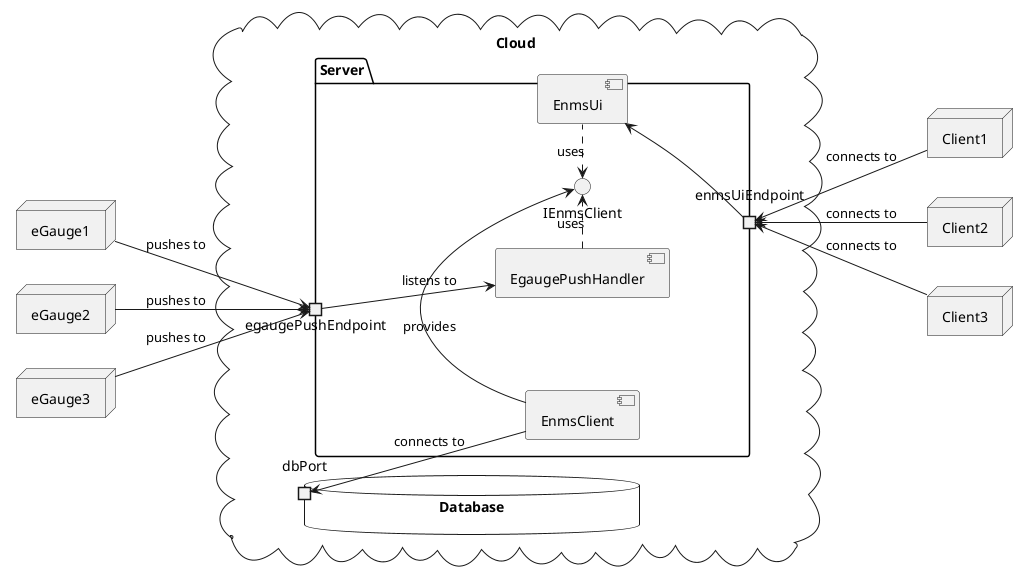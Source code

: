 @startuml

left to right direction

cloud "Cloud" {
  package "Server" {
    portin egaugePushEndpoint
    portout enmsUiEndpoint

    component EgaugePushHandler
    component EnmsUi
    component EnmsClient
    
    interface IEnmsClient
  }

  database "Database" {
    port dbPort
  }
}

node "eGauge1" as EG1
node "eGauge2" as EG2
node "eGauge3" as EG3

node "Client1" as C1
node "Client2" as C2
node "Client3" as C3

EG1 --> egaugePushEndpoint : pushes to
EG2 --> egaugePushEndpoint : pushes to
EG3 --> egaugePushEndpoint : pushes to

enmsUiEndpoint <-- C1 : connects to
enmsUiEndpoint <-- C2 : connects to
enmsUiEndpoint <-- C3 : connects to

EnmsClient -up-> dbPort : connects to

egaugePushEndpoint --> EgaugePushHandler : listens to
EgaugePushHandler .right.> IEnmsClient : uses

EnmsUi <-- enmsUiEndpoint : listens to
EnmsUi .left.> IEnmsClient : uses

EnmsClient -left-> IEnmsClient : provides

@enduml

